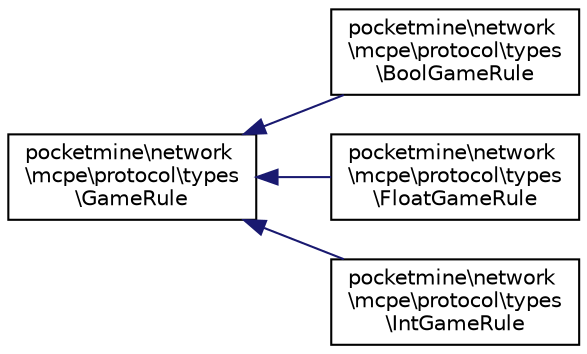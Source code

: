 digraph "Graphical Class Hierarchy"
{
 // INTERACTIVE_SVG=YES
 // LATEX_PDF_SIZE
  edge [fontname="Helvetica",fontsize="10",labelfontname="Helvetica",labelfontsize="10"];
  node [fontname="Helvetica",fontsize="10",shape=record];
  rankdir="LR";
  Node0 [label="pocketmine\\network\l\\mcpe\\protocol\\types\l\\GameRule",height=0.2,width=0.4,color="black", fillcolor="white", style="filled",URL="$da/d0c/classpocketmine_1_1network_1_1mcpe_1_1protocol_1_1types_1_1_game_rule.html",tooltip=" "];
  Node0 -> Node1 [dir="back",color="midnightblue",fontsize="10",style="solid",fontname="Helvetica"];
  Node1 [label="pocketmine\\network\l\\mcpe\\protocol\\types\l\\BoolGameRule",height=0.2,width=0.4,color="black", fillcolor="white", style="filled",URL="$d0/d17/classpocketmine_1_1network_1_1mcpe_1_1protocol_1_1types_1_1_bool_game_rule.html",tooltip=" "];
  Node0 -> Node2 [dir="back",color="midnightblue",fontsize="10",style="solid",fontname="Helvetica"];
  Node2 [label="pocketmine\\network\l\\mcpe\\protocol\\types\l\\FloatGameRule",height=0.2,width=0.4,color="black", fillcolor="white", style="filled",URL="$d0/d39/classpocketmine_1_1network_1_1mcpe_1_1protocol_1_1types_1_1_float_game_rule.html",tooltip=" "];
  Node0 -> Node3 [dir="back",color="midnightblue",fontsize="10",style="solid",fontname="Helvetica"];
  Node3 [label="pocketmine\\network\l\\mcpe\\protocol\\types\l\\IntGameRule",height=0.2,width=0.4,color="black", fillcolor="white", style="filled",URL="$d5/db4/classpocketmine_1_1network_1_1mcpe_1_1protocol_1_1types_1_1_int_game_rule.html",tooltip=" "];
}
